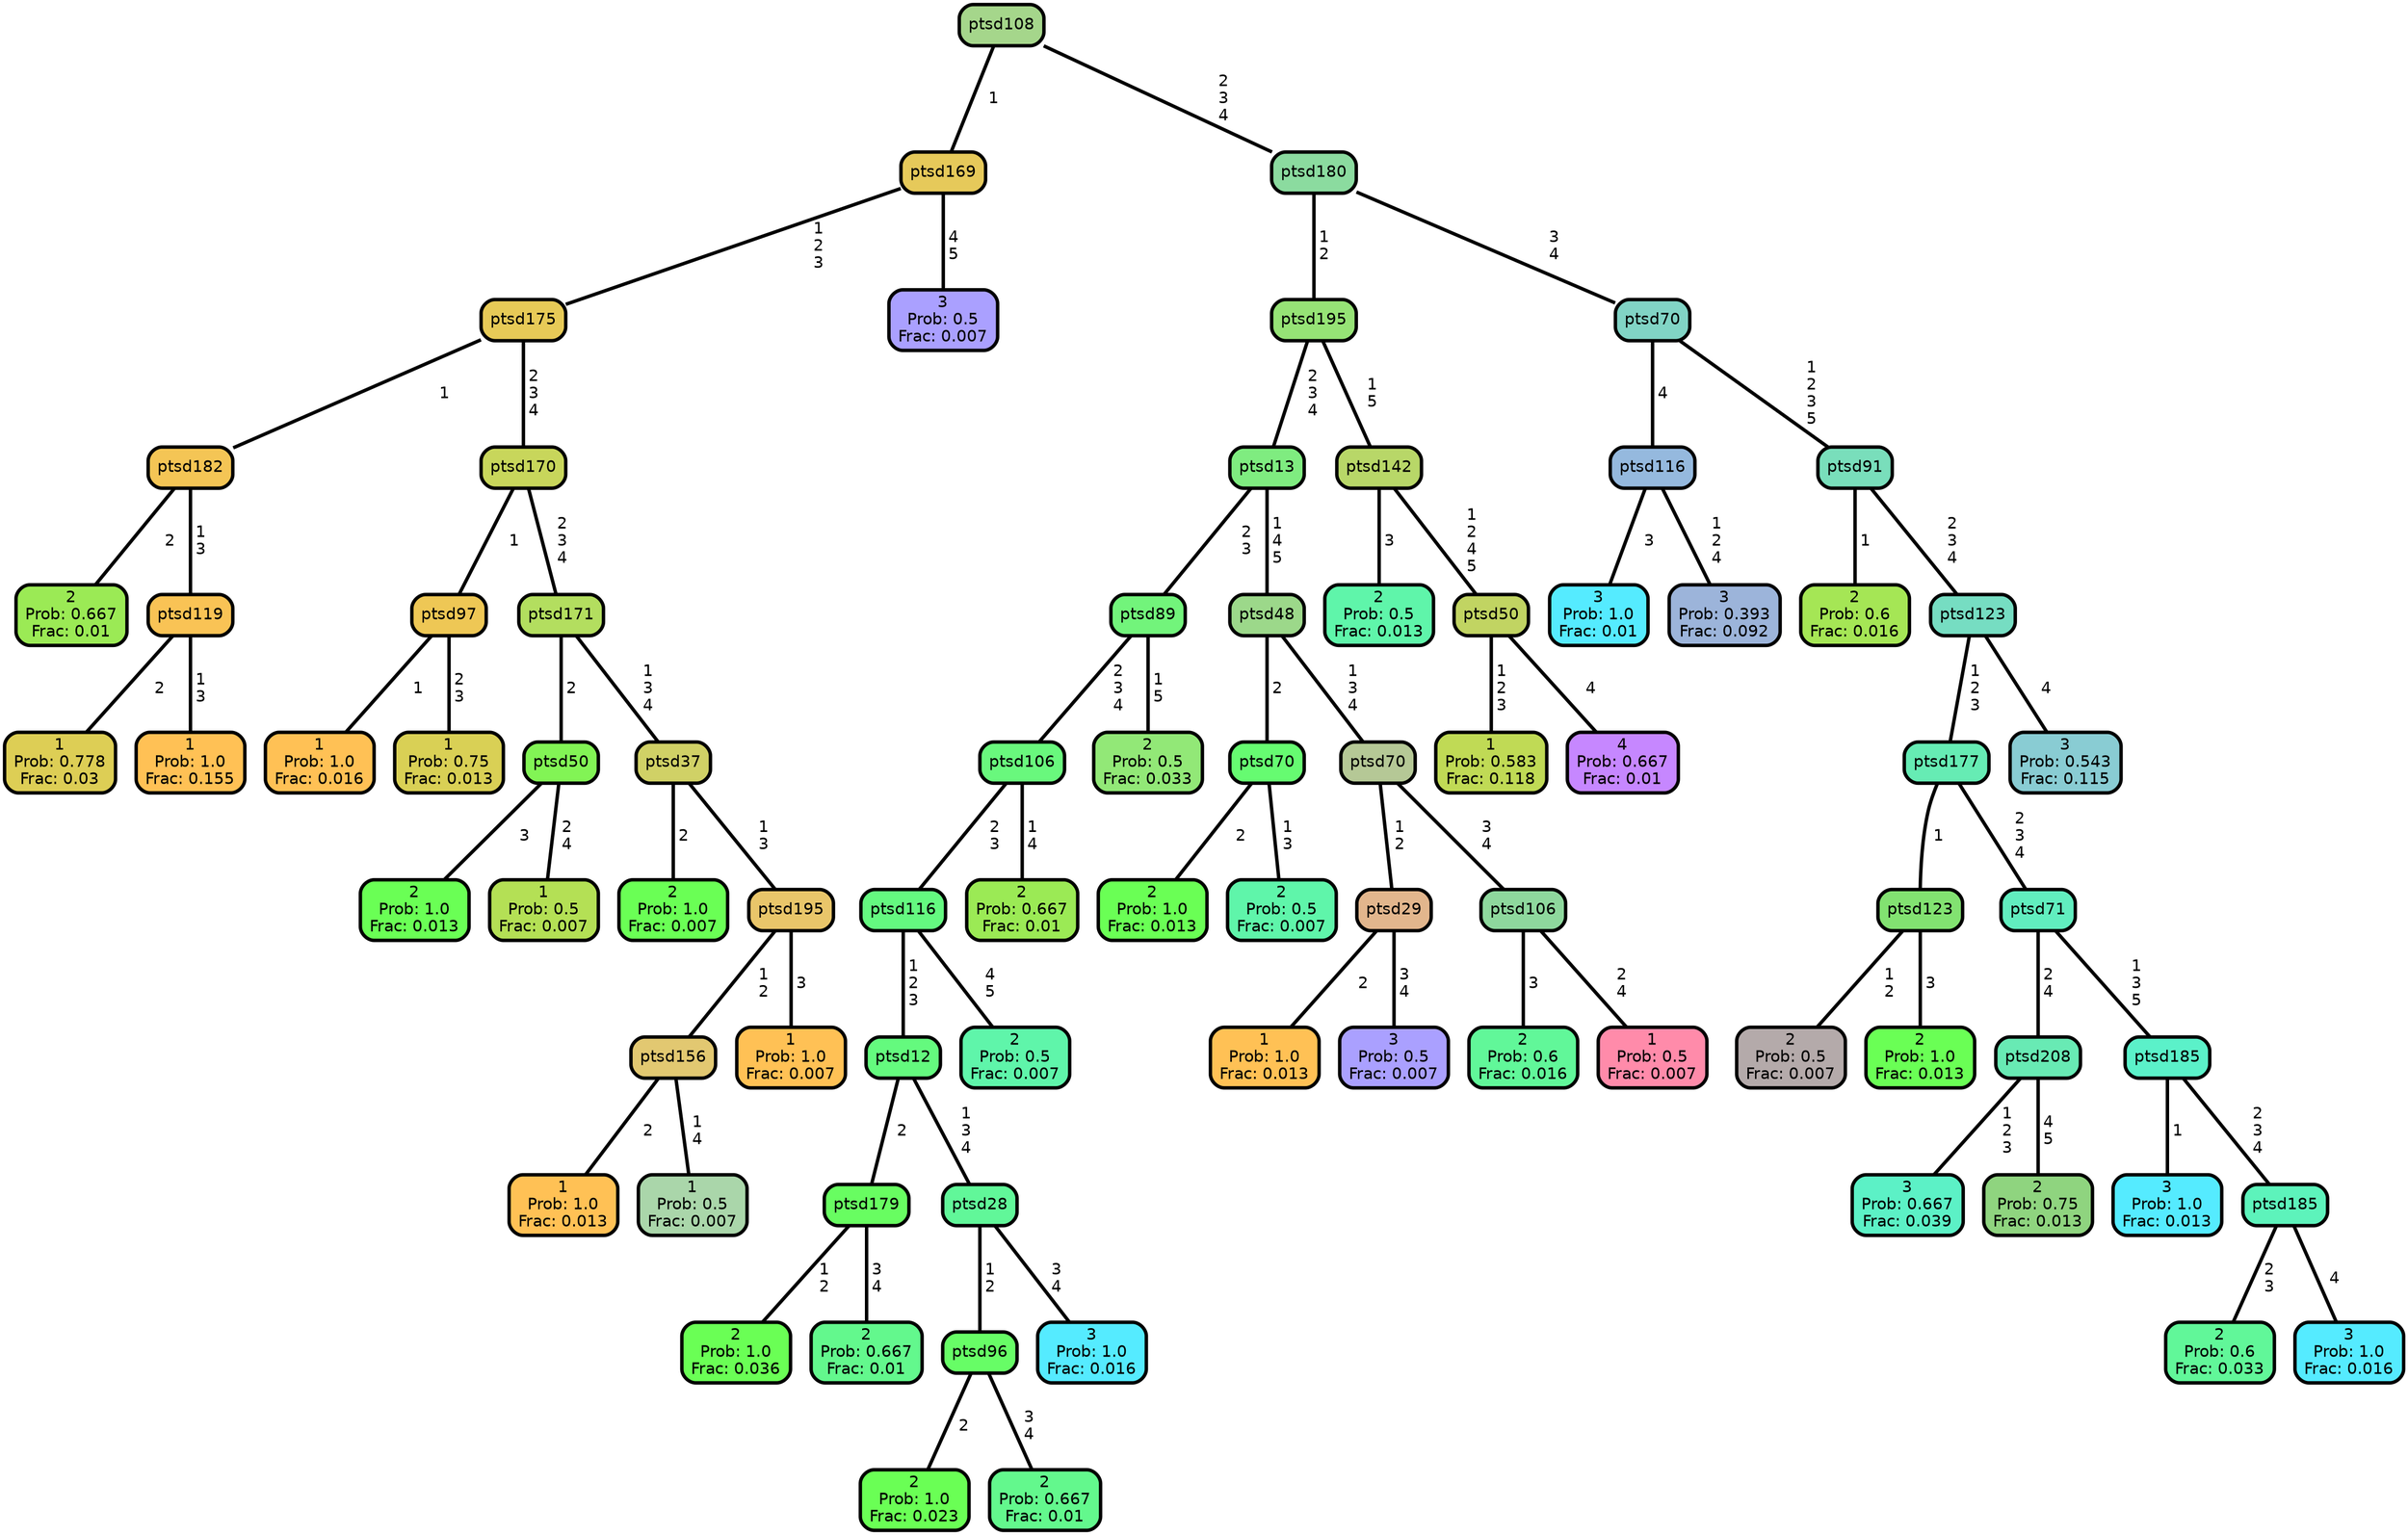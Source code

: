 graph Tree {
node [shape=box, style="filled, rounded",color="black",penwidth="3",fontcolor="black",                 fontname=helvetica] ;
graph [ranksep="0 equally", splines=straight,                 bgcolor=transparent, dpi=200] ;
edge [fontname=helvetica, color=black] ;
0 [label="2
Prob: 0.667
Frac: 0.01", fillcolor="#9bea55"] ;
1 [label="ptsd182", fillcolor="#f4c555"] ;
2 [label="1
Prob: 0.778
Frac: 0.03", fillcolor="#ddce55"] ;
3 [label="ptsd119", fillcolor="#f9c355"] ;
4 [label="1
Prob: 1.0
Frac: 0.155", fillcolor="#ffc155"] ;
5 [label="ptsd175", fillcolor="#e7ca57"] ;
6 [label="1
Prob: 1.0
Frac: 0.016", fillcolor="#ffc155"] ;
7 [label="ptsd97", fillcolor="#eec755"] ;
8 [label="1
Prob: 0.75
Frac: 0.013", fillcolor="#d9d055"] ;
9 [label="ptsd170", fillcolor="#c8d65b"] ;
10 [label="2
Prob: 1.0
Frac: 0.013", fillcolor="#6aff55"] ;
11 [label="ptsd50", fillcolor="#82f455"] ;
12 [label="1
Prob: 0.5
Frac: 0.007", fillcolor="#b4e055"] ;
13 [label="ptsd171", fillcolor="#b3de5f"] ;
14 [label="2
Prob: 1.0
Frac: 0.007", fillcolor="#6aff55"] ;
15 [label="ptsd37", fillcolor="#d0d166"] ;
16 [label="1
Prob: 1.0
Frac: 0.013", fillcolor="#ffc155"] ;
17 [label="ptsd156", fillcolor="#e2c871"] ;
18 [label="1
Prob: 0.5
Frac: 0.007", fillcolor="#aad6aa"] ;
19 [label="ptsd195", fillcolor="#e9c66a"] ;
20 [label="1
Prob: 1.0
Frac: 0.007", fillcolor="#ffc155"] ;
21 [label="ptsd169", fillcolor="#e6c95a"] ;
22 [label="3
Prob: 0.5
Frac: 0.007", fillcolor="#aaa0ff"] ;
23 [label="ptsd108", fillcolor="#a5d68b"] ;
24 [label="2
Prob: 1.0
Frac: 0.036", fillcolor="#6aff55"] ;
25 [label="ptsd179", fillcolor="#68fd61"] ;
26 [label="2
Prob: 0.667
Frac: 0.01", fillcolor="#63f88d"] ;
27 [label="ptsd12", fillcolor="#64fa7e"] ;
28 [label="2
Prob: 1.0
Frac: 0.023", fillcolor="#6aff55"] ;
29 [label="ptsd96", fillcolor="#67fd66"] ;
30 [label="2
Prob: 0.667
Frac: 0.01", fillcolor="#63f88d"] ;
31 [label="ptsd28", fillcolor="#61f799"] ;
32 [label="3
Prob: 1.0
Frac: 0.016", fillcolor="#55ebff"] ;
33 [label="ptsd116", fillcolor="#64f980"] ;
34 [label="2
Prob: 0.5
Frac: 0.007", fillcolor="#5ff5aa"] ;
35 [label="ptsd106", fillcolor="#69f87d"] ;
36 [label="2
Prob: 0.667
Frac: 0.01", fillcolor="#9bea55"] ;
37 [label="ptsd89", fillcolor="#72f47b"] ;
38 [label="2
Prob: 0.5
Frac: 0.033", fillcolor="#92e877"] ;
39 [label="ptsd13", fillcolor="#7fec80"] ;
40 [label="2
Prob: 1.0
Frac: 0.013", fillcolor="#6aff55"] ;
41 [label="ptsd70", fillcolor="#66fb71"] ;
42 [label="2
Prob: 0.5
Frac: 0.007", fillcolor="#5ff5aa"] ;
43 [label="ptsd48", fillcolor="#9cd88a"] ;
44 [label="1
Prob: 1.0
Frac: 0.013", fillcolor="#ffc155"] ;
45 [label="ptsd29", fillcolor="#e2b68d"] ;
46 [label="3
Prob: 0.5
Frac: 0.007", fillcolor="#aaa0ff"] ;
47 [label="ptsd70", fillcolor="#b5c896"] ;
48 [label="2
Prob: 0.6
Frac: 0.016", fillcolor="#61f799"] ;
49 [label="ptsd106", fillcolor="#8ed89d"] ;
50 [label="1
Prob: 0.5
Frac: 0.007", fillcolor="#ff8baa"] ;
51 [label="ptsd195", fillcolor="#96e376"] ;
52 [label="2
Prob: 0.5
Frac: 0.013", fillcolor="#5ff5aa"] ;
53 [label="ptsd142", fillcolor="#b8d768"] ;
54 [label="1
Prob: 0.583
Frac: 0.118", fillcolor="#c0da55"] ;
55 [label="ptsd50", fillcolor="#c1d462"] ;
56 [label="4
Prob: 0.667
Frac: 0.01", fillcolor="#c687ff"] ;
57 [label="ptsd180", fillcolor="#8bdb9f"] ;
58 [label="3
Prob: 1.0
Frac: 0.01", fillcolor="#55ebff"] ;
59 [label="ptsd116", fillcolor="#95b9de"] ;
60 [label="3
Prob: 0.393
Frac: 0.092", fillcolor="#9cb4da"] ;
61 [label="ptsd70", fillcolor="#81d4c5"] ;
62 [label="2
Prob: 0.6
Frac: 0.016", fillcolor="#a5e655"] ;
63 [label="ptsd91", fillcolor="#79debb"] ;
64 [label="2
Prob: 0.5
Frac: 0.007", fillcolor="#b4aaaa"] ;
65 [label="ptsd123", fillcolor="#82e271"] ;
66 [label="2
Prob: 1.0
Frac: 0.013", fillcolor="#6aff55"] ;
67 [label="ptsd177", fillcolor="#66ecb4"] ;
68 [label="3
Prob: 0.667
Frac: 0.039", fillcolor="#5cf1c6"] ;
69 [label="ptsd208", fillcolor="#68eab4"] ;
70 [label="2
Prob: 0.75
Frac: 0.013", fillcolor="#8fd47f"] ;
71 [label="ptsd71", fillcolor="#61eebf"] ;
72 [label="3
Prob: 1.0
Frac: 0.013", fillcolor="#55ebff"] ;
73 [label="ptsd185", fillcolor="#5bf1c9"] ;
74 [label="2
Prob: 0.6
Frac: 0.033", fillcolor="#61f799"] ;
75 [label="ptsd185", fillcolor="#5df3bb"] ;
76 [label="3
Prob: 1.0
Frac: 0.016", fillcolor="#55ebff"] ;
77 [label="ptsd123", fillcolor="#76ddc2"] ;
78 [label="3
Prob: 0.543
Frac: 0.115", fillcolor="#89ccd3"] ;
1 -- 0 [label=" 2",penwidth=3] ;
1 -- 3 [label=" 1\n 3",penwidth=3] ;
3 -- 2 [label=" 2",penwidth=3] ;
3 -- 4 [label=" 1\n 3",penwidth=3] ;
5 -- 1 [label=" 1",penwidth=3] ;
5 -- 9 [label=" 2\n 3\n 4",penwidth=3] ;
7 -- 6 [label=" 1",penwidth=3] ;
7 -- 8 [label=" 2\n 3",penwidth=3] ;
9 -- 7 [label=" 1",penwidth=3] ;
9 -- 13 [label=" 2\n 3\n 4",penwidth=3] ;
11 -- 10 [label=" 3",penwidth=3] ;
11 -- 12 [label=" 2\n 4",penwidth=3] ;
13 -- 11 [label=" 2",penwidth=3] ;
13 -- 15 [label=" 1\n 3\n 4",penwidth=3] ;
15 -- 14 [label=" 2",penwidth=3] ;
15 -- 19 [label=" 1\n 3",penwidth=3] ;
17 -- 16 [label=" 2",penwidth=3] ;
17 -- 18 [label=" 1\n 4",penwidth=3] ;
19 -- 17 [label=" 1\n 2",penwidth=3] ;
19 -- 20 [label=" 3",penwidth=3] ;
21 -- 5 [label=" 1\n 2\n 3",penwidth=3] ;
21 -- 22 [label=" 4\n 5",penwidth=3] ;
23 -- 21 [label=" 1",penwidth=3] ;
23 -- 57 [label=" 2\n 3\n 4",penwidth=3] ;
25 -- 24 [label=" 1\n 2",penwidth=3] ;
25 -- 26 [label=" 3\n 4",penwidth=3] ;
27 -- 25 [label=" 2",penwidth=3] ;
27 -- 31 [label=" 1\n 3\n 4",penwidth=3] ;
29 -- 28 [label=" 2",penwidth=3] ;
29 -- 30 [label=" 3\n 4",penwidth=3] ;
31 -- 29 [label=" 1\n 2",penwidth=3] ;
31 -- 32 [label=" 3\n 4",penwidth=3] ;
33 -- 27 [label=" 1\n 2\n 3",penwidth=3] ;
33 -- 34 [label=" 4\n 5",penwidth=3] ;
35 -- 33 [label=" 2\n 3",penwidth=3] ;
35 -- 36 [label=" 1\n 4",penwidth=3] ;
37 -- 35 [label=" 2\n 3\n 4",penwidth=3] ;
37 -- 38 [label=" 1\n 5",penwidth=3] ;
39 -- 37 [label=" 2\n 3",penwidth=3] ;
39 -- 43 [label=" 1\n 4\n 5",penwidth=3] ;
41 -- 40 [label=" 2",penwidth=3] ;
41 -- 42 [label=" 1\n 3",penwidth=3] ;
43 -- 41 [label=" 2",penwidth=3] ;
43 -- 47 [label=" 1\n 3\n 4",penwidth=3] ;
45 -- 44 [label=" 2",penwidth=3] ;
45 -- 46 [label=" 3\n 4",penwidth=3] ;
47 -- 45 [label=" 1\n 2",penwidth=3] ;
47 -- 49 [label=" 3\n 4",penwidth=3] ;
49 -- 48 [label=" 3",penwidth=3] ;
49 -- 50 [label=" 2\n 4",penwidth=3] ;
51 -- 39 [label=" 2\n 3\n 4",penwidth=3] ;
51 -- 53 [label=" 1\n 5",penwidth=3] ;
53 -- 52 [label=" 3",penwidth=3] ;
53 -- 55 [label=" 1\n 2\n 4\n 5",penwidth=3] ;
55 -- 54 [label=" 1\n 2\n 3",penwidth=3] ;
55 -- 56 [label=" 4",penwidth=3] ;
57 -- 51 [label=" 1\n 2",penwidth=3] ;
57 -- 61 [label=" 3\n 4",penwidth=3] ;
59 -- 58 [label=" 3",penwidth=3] ;
59 -- 60 [label=" 1\n 2\n 4",penwidth=3] ;
61 -- 59 [label=" 4",penwidth=3] ;
61 -- 63 [label=" 1\n 2\n 3\n 5",penwidth=3] ;
63 -- 62 [label=" 1",penwidth=3] ;
63 -- 77 [label=" 2\n 3\n 4",penwidth=3] ;
65 -- 64 [label=" 1\n 2",penwidth=3] ;
65 -- 66 [label=" 3",penwidth=3] ;
67 -- 65 [label=" 1",penwidth=3] ;
67 -- 71 [label=" 2\n 3\n 4",penwidth=3] ;
69 -- 68 [label=" 1\n 2\n 3",penwidth=3] ;
69 -- 70 [label=" 4\n 5",penwidth=3] ;
71 -- 69 [label=" 2\n 4",penwidth=3] ;
71 -- 73 [label=" 1\n 3\n 5",penwidth=3] ;
73 -- 72 [label=" 1",penwidth=3] ;
73 -- 75 [label=" 2\n 3\n 4",penwidth=3] ;
75 -- 74 [label=" 2\n 3",penwidth=3] ;
75 -- 76 [label=" 4",penwidth=3] ;
77 -- 67 [label=" 1\n 2\n 3",penwidth=3] ;
77 -- 78 [label=" 4",penwidth=3] ;
{rank = same;}}